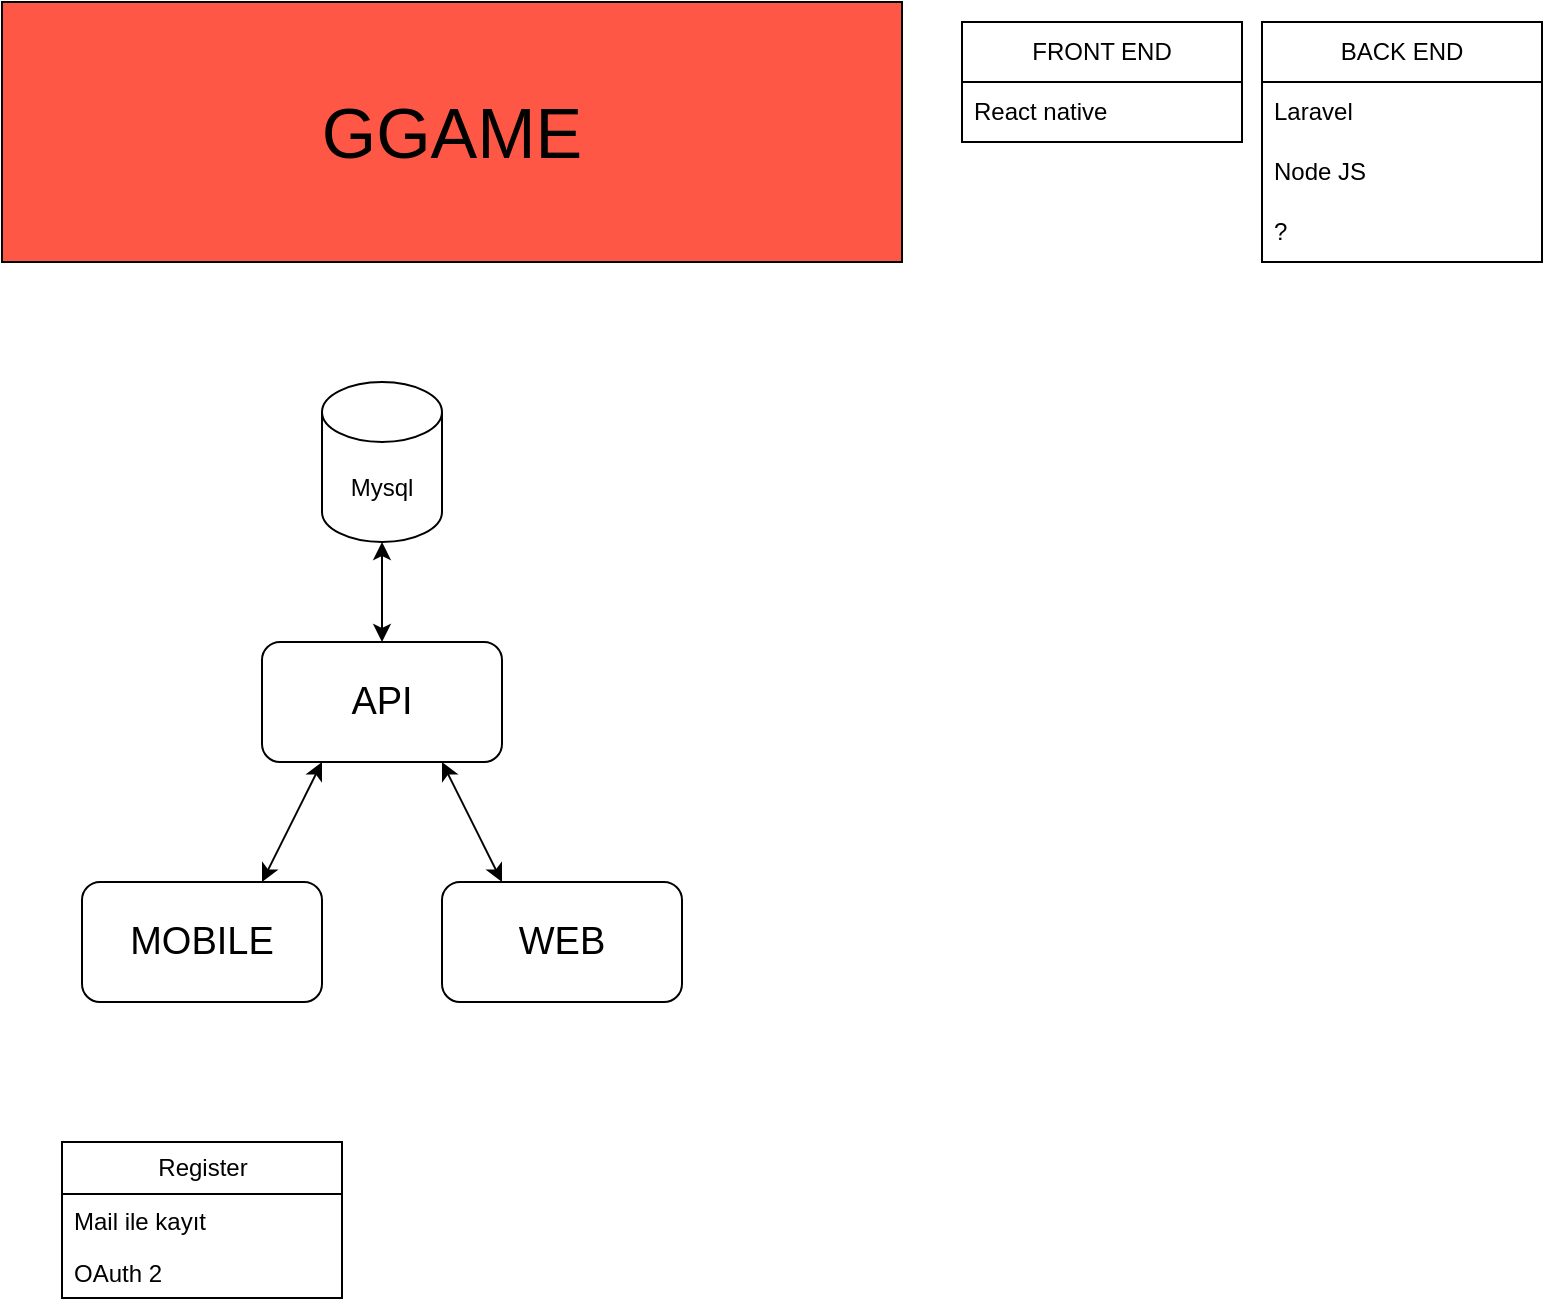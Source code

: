 <mxfile version="21.8.0" type="github">
  <diagram name="Page-1" id="0nCdsxyS8wP6Nx4TGziV">
    <mxGraphModel dx="1764" dy="1072" grid="1" gridSize="10" guides="1" tooltips="1" connect="1" arrows="1" fold="1" page="1" pageScale="1" pageWidth="1100" pageHeight="850" math="0" shadow="0">
      <root>
        <mxCell id="0" />
        <mxCell id="1" parent="0" />
        <mxCell id="WtnPw7AoCNBDXHFoDNPq-1" value="GGAME" style="rounded=0;whiteSpace=wrap;html=1;strokeWidth=1;fillColor=#FF5745;fontSize=35;" vertex="1" parent="1">
          <mxGeometry x="20" y="10" width="450" height="130" as="geometry" />
        </mxCell>
        <mxCell id="WtnPw7AoCNBDXHFoDNPq-3" value="FRONT END" style="swimlane;fontStyle=0;childLayout=stackLayout;horizontal=1;startSize=30;horizontalStack=0;resizeParent=1;resizeParentMax=0;resizeLast=0;collapsible=1;marginBottom=0;whiteSpace=wrap;html=1;" vertex="1" parent="1">
          <mxGeometry x="500" y="20" width="140" height="60" as="geometry" />
        </mxCell>
        <mxCell id="WtnPw7AoCNBDXHFoDNPq-4" value="React native" style="text;strokeColor=none;fillColor=none;align=left;verticalAlign=middle;spacingLeft=4;spacingRight=4;overflow=hidden;points=[[0,0.5],[1,0.5]];portConstraint=eastwest;rotatable=0;whiteSpace=wrap;html=1;" vertex="1" parent="WtnPw7AoCNBDXHFoDNPq-3">
          <mxGeometry y="30" width="140" height="30" as="geometry" />
        </mxCell>
        <mxCell id="WtnPw7AoCNBDXHFoDNPq-7" value="BACK END" style="swimlane;fontStyle=0;childLayout=stackLayout;horizontal=1;startSize=30;horizontalStack=0;resizeParent=1;resizeParentMax=0;resizeLast=0;collapsible=1;marginBottom=0;whiteSpace=wrap;html=1;" vertex="1" parent="1">
          <mxGeometry x="650" y="20" width="140" height="120" as="geometry">
            <mxRectangle x="650" y="20" width="100" height="30" as="alternateBounds" />
          </mxGeometry>
        </mxCell>
        <mxCell id="WtnPw7AoCNBDXHFoDNPq-8" value="Laravel" style="text;strokeColor=none;fillColor=none;align=left;verticalAlign=middle;spacingLeft=4;spacingRight=4;overflow=hidden;points=[[0,0.5],[1,0.5]];portConstraint=eastwest;rotatable=0;whiteSpace=wrap;html=1;strokeWidth=1;" vertex="1" parent="WtnPw7AoCNBDXHFoDNPq-7">
          <mxGeometry y="30" width="140" height="30" as="geometry" />
        </mxCell>
        <mxCell id="WtnPw7AoCNBDXHFoDNPq-10" value="Node JS" style="text;strokeColor=none;fillColor=none;align=left;verticalAlign=middle;spacingLeft=4;spacingRight=4;overflow=hidden;points=[[0,0.5],[1,0.5]];portConstraint=eastwest;rotatable=0;whiteSpace=wrap;html=1;strokeWidth=1;" vertex="1" parent="WtnPw7AoCNBDXHFoDNPq-7">
          <mxGeometry y="60" width="140" height="30" as="geometry" />
        </mxCell>
        <mxCell id="WtnPw7AoCNBDXHFoDNPq-11" value="?" style="text;strokeColor=none;fillColor=none;align=left;verticalAlign=middle;spacingLeft=4;spacingRight=4;overflow=hidden;points=[[0,0.5],[1,0.5]];portConstraint=eastwest;rotatable=0;whiteSpace=wrap;html=1;strokeWidth=1;" vertex="1" parent="WtnPw7AoCNBDXHFoDNPq-7">
          <mxGeometry y="90" width="140" height="30" as="geometry" />
        </mxCell>
        <mxCell id="WtnPw7AoCNBDXHFoDNPq-12" value="Mysql" style="shape=cylinder3;whiteSpace=wrap;html=1;boundedLbl=1;backgroundOutline=1;size=15;" vertex="1" parent="1">
          <mxGeometry x="180" y="200" width="60" height="80" as="geometry" />
        </mxCell>
        <mxCell id="WtnPw7AoCNBDXHFoDNPq-13" value="API" style="rounded=1;whiteSpace=wrap;html=1;fontSize=19;" vertex="1" parent="1">
          <mxGeometry x="150" y="330" width="120" height="60" as="geometry" />
        </mxCell>
        <mxCell id="WtnPw7AoCNBDXHFoDNPq-14" value="MOBILE" style="rounded=1;whiteSpace=wrap;html=1;fontSize=19;" vertex="1" parent="1">
          <mxGeometry x="60" y="450" width="120" height="60" as="geometry" />
        </mxCell>
        <mxCell id="WtnPw7AoCNBDXHFoDNPq-15" value="WEB" style="rounded=1;whiteSpace=wrap;html=1;fontSize=19;" vertex="1" parent="1">
          <mxGeometry x="240" y="450" width="120" height="60" as="geometry" />
        </mxCell>
        <mxCell id="WtnPw7AoCNBDXHFoDNPq-18" value="" style="endArrow=classic;startArrow=classic;html=1;rounded=0;entryX=0.5;entryY=1;entryDx=0;entryDy=0;entryPerimeter=0;exitX=0.5;exitY=0;exitDx=0;exitDy=0;" edge="1" parent="1" source="WtnPw7AoCNBDXHFoDNPq-13" target="WtnPw7AoCNBDXHFoDNPq-12">
          <mxGeometry width="50" height="50" relative="1" as="geometry">
            <mxPoint x="490" y="430" as="sourcePoint" />
            <mxPoint x="540" y="380" as="targetPoint" />
          </mxGeometry>
        </mxCell>
        <mxCell id="WtnPw7AoCNBDXHFoDNPq-19" value="" style="endArrow=classic;startArrow=classic;html=1;rounded=0;entryX=0.25;entryY=1;entryDx=0;entryDy=0;exitX=0.75;exitY=0;exitDx=0;exitDy=0;" edge="1" parent="1" source="WtnPw7AoCNBDXHFoDNPq-14" target="WtnPw7AoCNBDXHFoDNPq-13">
          <mxGeometry width="50" height="50" relative="1" as="geometry">
            <mxPoint x="220" y="340" as="sourcePoint" />
            <mxPoint x="220" y="290" as="targetPoint" />
          </mxGeometry>
        </mxCell>
        <mxCell id="WtnPw7AoCNBDXHFoDNPq-20" value="" style="endArrow=classic;startArrow=classic;html=1;rounded=0;entryX=0.75;entryY=1;entryDx=0;entryDy=0;exitX=0.25;exitY=0;exitDx=0;exitDy=0;" edge="1" parent="1" source="WtnPw7AoCNBDXHFoDNPq-15" target="WtnPw7AoCNBDXHFoDNPq-13">
          <mxGeometry width="50" height="50" relative="1" as="geometry">
            <mxPoint x="230" y="350" as="sourcePoint" />
            <mxPoint x="230" y="300" as="targetPoint" />
          </mxGeometry>
        </mxCell>
        <mxCell id="WtnPw7AoCNBDXHFoDNPq-52" value="Register" style="swimlane;fontStyle=0;childLayout=stackLayout;horizontal=1;startSize=26;fillColor=none;horizontalStack=0;resizeParent=1;resizeParentMax=0;resizeLast=0;collapsible=1;marginBottom=0;html=1;" vertex="1" parent="1">
          <mxGeometry x="50" y="580" width="140" height="78" as="geometry" />
        </mxCell>
        <mxCell id="WtnPw7AoCNBDXHFoDNPq-54" value="Mail ile kayıt" style="text;strokeColor=none;fillColor=none;align=left;verticalAlign=top;spacingLeft=4;spacingRight=4;overflow=hidden;rotatable=0;points=[[0,0.5],[1,0.5]];portConstraint=eastwest;whiteSpace=wrap;html=1;" vertex="1" parent="WtnPw7AoCNBDXHFoDNPq-52">
          <mxGeometry y="26" width="140" height="26" as="geometry" />
        </mxCell>
        <mxCell id="WtnPw7AoCNBDXHFoDNPq-58" value="OAuth 2&lt;br&gt;" style="text;strokeColor=none;fillColor=none;align=left;verticalAlign=top;spacingLeft=4;spacingRight=4;overflow=hidden;rotatable=0;points=[[0,0.5],[1,0.5]];portConstraint=eastwest;whiteSpace=wrap;html=1;" vertex="1" parent="WtnPw7AoCNBDXHFoDNPq-52">
          <mxGeometry y="52" width="140" height="26" as="geometry" />
        </mxCell>
      </root>
    </mxGraphModel>
  </diagram>
</mxfile>
